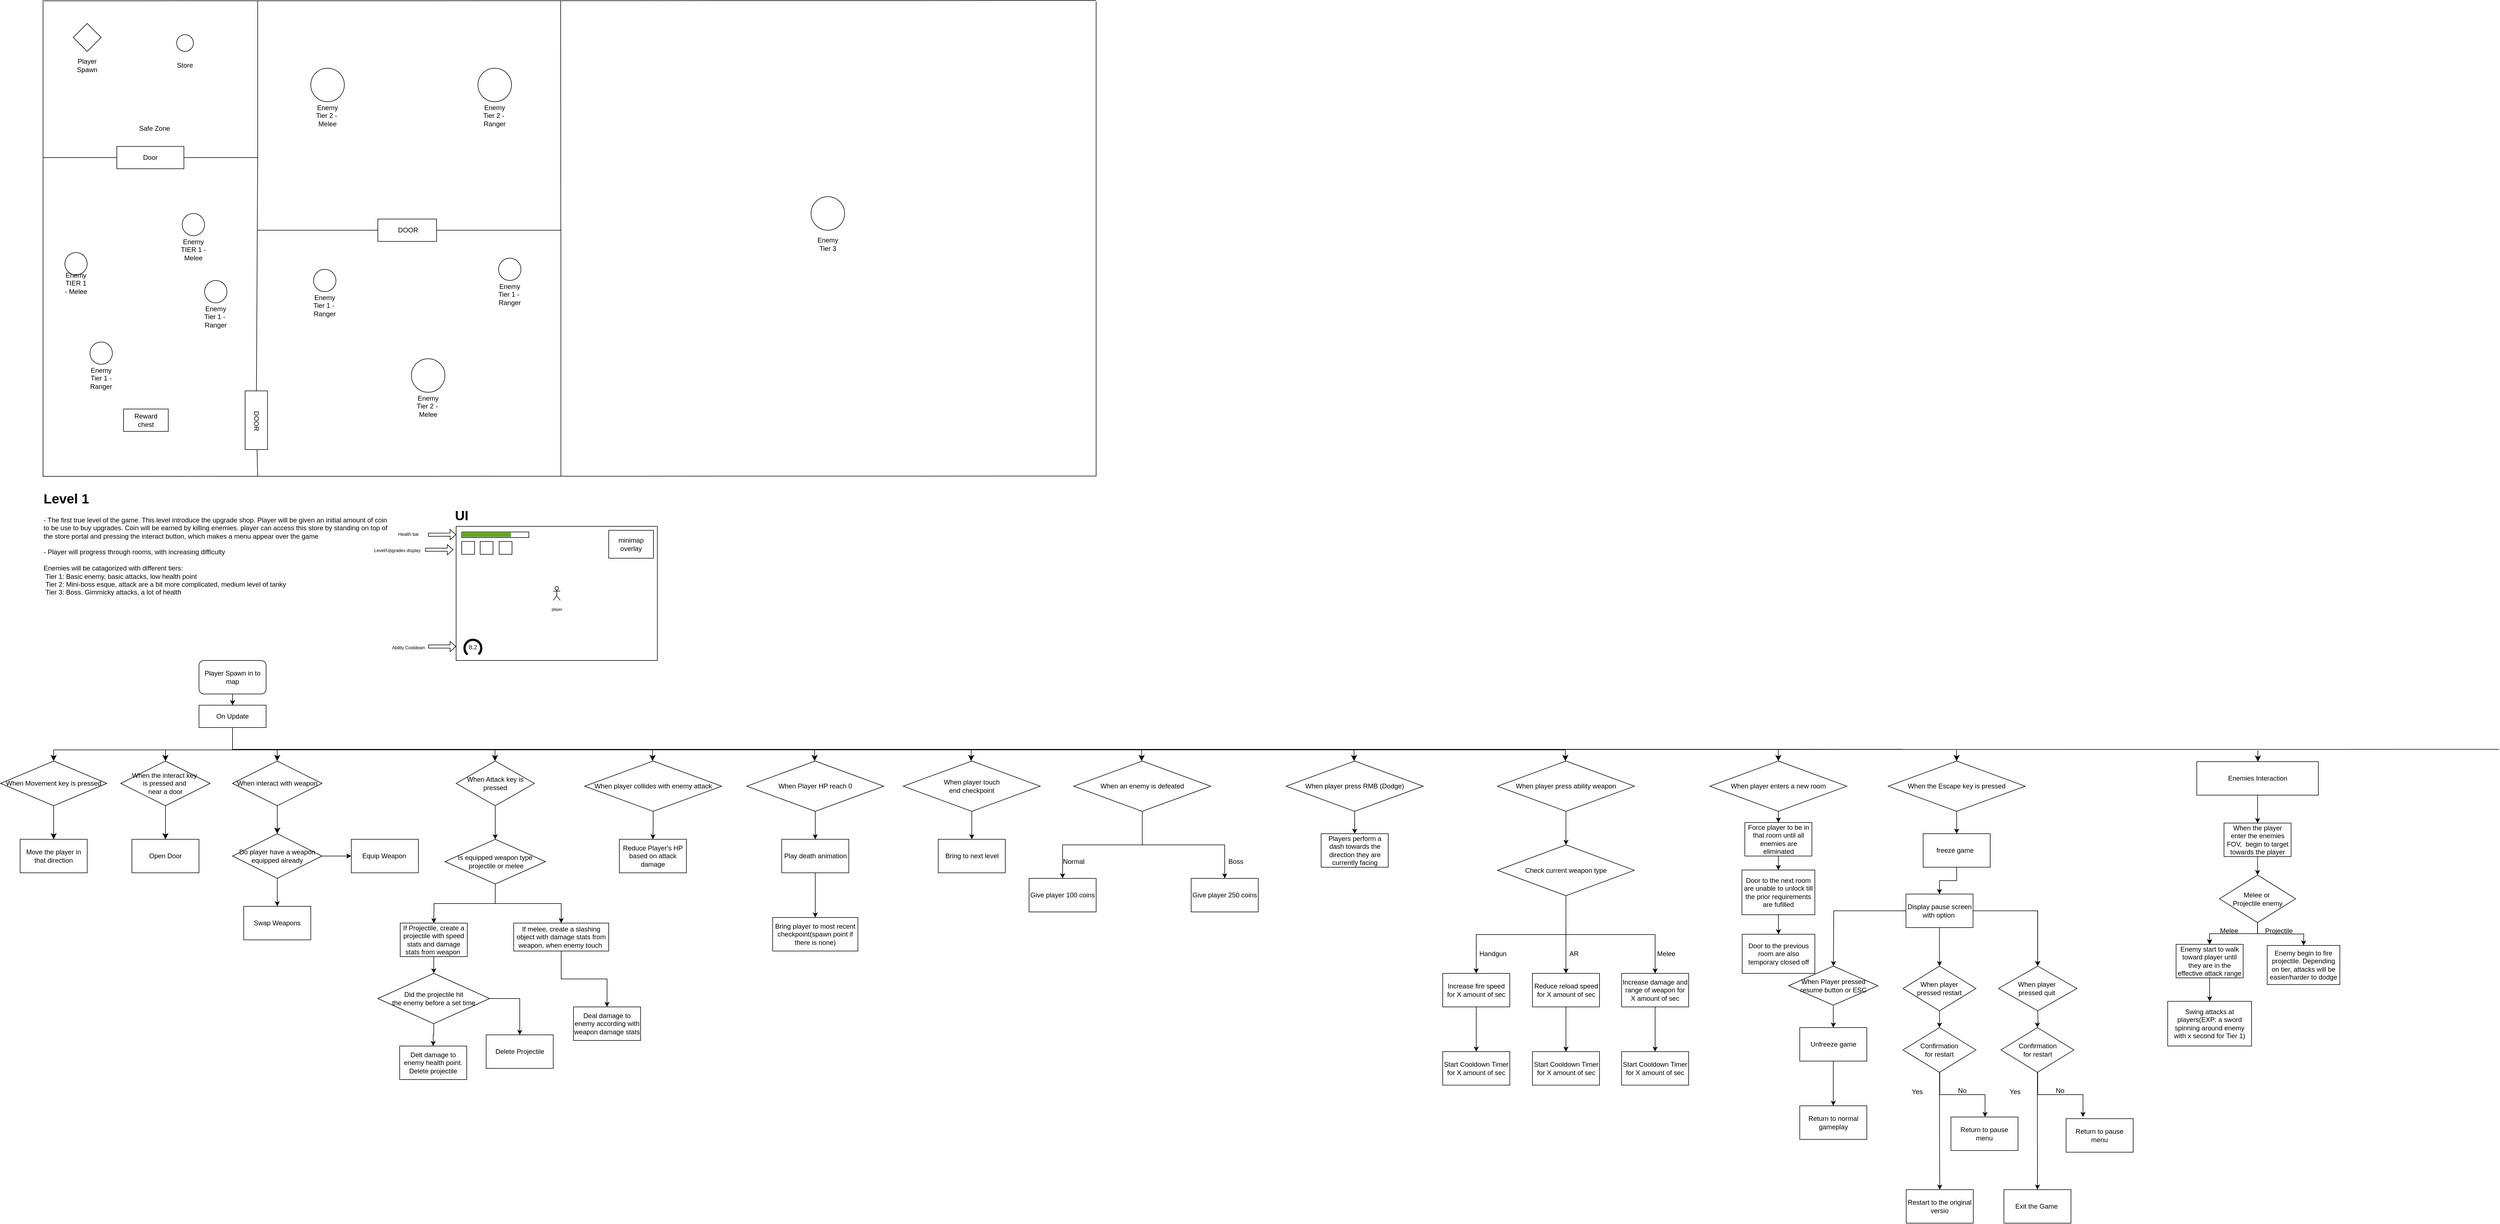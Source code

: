 <mxfile version="27.0.2">
  <diagram name="Page-1" id="taYUtSJ_4CDuhA6wjiIW">
    <mxGraphModel dx="2427" dy="951" grid="1" gridSize="10" guides="1" tooltips="1" connect="1" arrows="1" fold="1" page="1" pageScale="1" pageWidth="850" pageHeight="1100" math="0" shadow="0" adaptiveColors="auto">
      <root>
        <mxCell id="0" />
        <mxCell id="1" parent="0" />
        <mxCell id="y1AMz8_tglhYnjzdCmDJ-7" value="" style="whiteSpace=wrap;html=1;strokeColor=none;fillColor=light-dark(#FFFFFF,#00CC00);opacity=20;" parent="1" vertex="1">
          <mxGeometry x="-624" y="111" width="384" height="279" as="geometry" />
        </mxCell>
        <mxCell id="h_4dqQD72bOemCukOD2A-11" value="&lt;h1 style=&quot;margin-top: 0px;&quot;&gt;Level 1&amp;nbsp;&lt;/h1&gt;&lt;div&gt;- The first true level of the game. This level introduce the upgrade shop. Player will be given an initial amount of coin to be use to buy upgrades. Coin will be earned by killing enemies. player can access this store by standing on top of the store portal and pressing the interact button, which makes a menu appear over the game&amp;nbsp;&lt;/div&gt;&lt;div&gt;&lt;br&gt;&lt;/div&gt;&lt;div&gt;- Player will progress through rooms, with increasing difficulty&lt;/div&gt;&lt;div&gt;&lt;br&gt;&lt;/div&gt;&lt;div&gt;Enemies will be catagorized with different tiers:&lt;/div&gt;&lt;div&gt;&amp;nbsp;Tier 1: Basic enemy, basic attacks, low health point&lt;/div&gt;&lt;div&gt;&amp;nbsp;Tier 2: Mini-boss esque, attack are a bit more complicated, medium level of tanky&lt;/div&gt;&lt;div&gt;&amp;nbsp;Tier 3: Boss. Gimmicky attacks, a lot of health&lt;/div&gt;" style="text;html=1;whiteSpace=wrap;overflow=hidden;rounded=0;" parent="1" vertex="1">
          <mxGeometry x="-625" y="980" width="620" height="310" as="geometry" />
        </mxCell>
        <mxCell id="E4qFbeiB4ODEOkEXqFHY-1" value="&lt;h1 style=&quot;margin-top: 0px;&quot;&gt;&lt;span style=&quot;background-color: transparent; color: light-dark(rgb(0, 0, 0), rgb(255, 255, 255));&quot;&gt;UI&lt;/span&gt;&lt;/h1&gt;" style="text;html=1;whiteSpace=wrap;overflow=hidden;rounded=0;align=center;" parent="1" vertex="1">
          <mxGeometry x="35" y="1010" width="180" height="40" as="geometry" />
        </mxCell>
        <mxCell id="E4qFbeiB4ODEOkEXqFHY-2" value="" style="rounded=0;whiteSpace=wrap;html=1;" parent="1" vertex="1">
          <mxGeometry x="115" y="1050" width="360" height="240" as="geometry" />
        </mxCell>
        <mxCell id="E4qFbeiB4ODEOkEXqFHY-3" value="" style="rounded=0;whiteSpace=wrap;html=1;" parent="1" vertex="1">
          <mxGeometry x="125" y="1060" width="120" height="10" as="geometry" />
        </mxCell>
        <mxCell id="E4qFbeiB4ODEOkEXqFHY-4" value="" style="rounded=0;whiteSpace=wrap;html=1;fillColor=#60a917;fontColor=#ffffff;strokeColor=none;movable=1;resizable=1;rotatable=1;deletable=1;editable=1;locked=0;connectable=1;" parent="1" vertex="1">
          <mxGeometry x="126" y="1061" width="87" height="8" as="geometry" />
        </mxCell>
        <mxCell id="E4qFbeiB4ODEOkEXqFHY-5" value="" style="ellipse;whiteSpace=wrap;html=1;aspect=fixed;strokeWidth=4;" parent="1" vertex="1">
          <mxGeometry x="130" y="1253" width="30" height="30" as="geometry" />
        </mxCell>
        <mxCell id="E4qFbeiB4ODEOkEXqFHY-7" value="&lt;font face=&quot;Tahoma&quot;&gt;8.2&lt;/font&gt;" style="text;html=1;align=center;verticalAlign=middle;whiteSpace=wrap;rounded=0;" parent="1" vertex="1">
          <mxGeometry x="115" y="1251" width="60" height="30" as="geometry" />
        </mxCell>
        <mxCell id="E4qFbeiB4ODEOkEXqFHY-8" value="minimap overlay" style="rounded=0;whiteSpace=wrap;html=1;" parent="1" vertex="1">
          <mxGeometry x="388" y="1057" width="80" height="50" as="geometry" />
        </mxCell>
        <mxCell id="E4qFbeiB4ODEOkEXqFHY-9" value="" style="shape=flexArrow;endArrow=classic;html=1;rounded=0;width=5.714;endSize=3.095;endWidth=11.565;" parent="1" edge="1">
          <mxGeometry width="50" height="50" relative="1" as="geometry">
            <mxPoint x="65" y="1265" as="sourcePoint" />
            <mxPoint x="115" y="1265" as="targetPoint" />
          </mxGeometry>
        </mxCell>
        <mxCell id="E4qFbeiB4ODEOkEXqFHY-10" value="" style="shape=flexArrow;endArrow=classic;html=1;rounded=0;width=5.714;endSize=3.095;endWidth=11.565;" parent="1" edge="1">
          <mxGeometry width="50" height="50" relative="1" as="geometry">
            <mxPoint x="65" y="1065" as="sourcePoint" />
            <mxPoint x="115" y="1064.76" as="targetPoint" />
          </mxGeometry>
        </mxCell>
        <mxCell id="E4qFbeiB4ODEOkEXqFHY-11" value="&lt;div&gt;&lt;font style=&quot;font-size: 8px;&quot;&gt;Ability&amp;nbsp;&lt;/font&gt;&lt;span style=&quot;font-size: 8px; background-color: transparent; color: light-dark(rgb(0, 0, 0), rgb(255, 255, 255));&quot;&gt;Cooldown&lt;/span&gt;&lt;/div&gt;" style="text;html=1;align=center;verticalAlign=middle;whiteSpace=wrap;rounded=0;" parent="1" vertex="1">
          <mxGeometry x="-15" y="1251" width="90" height="30" as="geometry" />
        </mxCell>
        <mxCell id="E4qFbeiB4ODEOkEXqFHY-12" value="&lt;div&gt;&lt;span style=&quot;font-size: 8px;&quot;&gt;Health bar&lt;/span&gt;&lt;/div&gt;" style="text;html=1;align=center;verticalAlign=middle;whiteSpace=wrap;rounded=0;" parent="1" vertex="1">
          <mxGeometry x="-15" y="1048" width="90" height="30" as="geometry" />
        </mxCell>
        <mxCell id="E4qFbeiB4ODEOkEXqFHY-19" value="" style="whiteSpace=wrap;html=1;aspect=fixed;" parent="1" vertex="1">
          <mxGeometry x="125" y="1077" width="23" height="23" as="geometry" />
        </mxCell>
        <mxCell id="E4qFbeiB4ODEOkEXqFHY-20" value="" style="whiteSpace=wrap;html=1;aspect=fixed;" parent="1" vertex="1">
          <mxGeometry x="158" y="1077" width="23" height="23" as="geometry" />
        </mxCell>
        <mxCell id="E4qFbeiB4ODEOkEXqFHY-21" value="" style="whiteSpace=wrap;html=1;aspect=fixed;" parent="1" vertex="1">
          <mxGeometry x="192" y="1077" width="23" height="23" as="geometry" />
        </mxCell>
        <mxCell id="E4qFbeiB4ODEOkEXqFHY-22" value="" style="shape=flexArrow;endArrow=classic;html=1;rounded=0;width=5.714;endSize=3.095;endWidth=11.565;" parent="1" edge="1">
          <mxGeometry width="50" height="50" relative="1" as="geometry">
            <mxPoint x="60" y="1091.8" as="sourcePoint" />
            <mxPoint x="110" y="1091.8" as="targetPoint" />
          </mxGeometry>
        </mxCell>
        <mxCell id="E4qFbeiB4ODEOkEXqFHY-23" value="&lt;span style=&quot;font-size: 8px;&quot;&gt;Level/Upgrades display&lt;/span&gt;" style="text;html=1;align=center;verticalAlign=middle;whiteSpace=wrap;rounded=0;" parent="1" vertex="1">
          <mxGeometry x="-35" y="1077" width="90" height="30" as="geometry" />
        </mxCell>
        <mxCell id="E4qFbeiB4ODEOkEXqFHY-24" value="" style="triangle;whiteSpace=wrap;html=1;rotation=-90;strokeColor=none;" parent="1" vertex="1">
          <mxGeometry x="137.2" y="1258.45" width="16.87" height="43" as="geometry" />
        </mxCell>
        <mxCell id="E4qFbeiB4ODEOkEXqFHY-25" value="&lt;div&gt;&lt;font style=&quot;font-size: 7px;&quot;&gt;player&lt;/font&gt;&lt;/div&gt;" style="shape=umlActor;verticalLabelPosition=bottom;verticalAlign=top;html=1;outlineConnect=0;rounded=0;" parent="1" vertex="1">
          <mxGeometry x="288.75" y="1157.5" width="12.5" height="25" as="geometry" />
        </mxCell>
        <mxCell id="eXyDsj4oLJ770W_KGHtE-3" style="edgeStyle=orthogonalEdgeStyle;rounded=0;orthogonalLoop=1;jettySize=auto;html=1;exitX=0.5;exitY=1;exitDx=0;exitDy=0;entryX=0.5;entryY=0;entryDx=0;entryDy=0;" parent="1" source="eXyDsj4oLJ770W_KGHtE-1" target="eXyDsj4oLJ770W_KGHtE-2" edge="1">
          <mxGeometry relative="1" as="geometry" />
        </mxCell>
        <mxCell id="eXyDsj4oLJ770W_KGHtE-1" value="Player Spawn in to map" style="rounded=1;whiteSpace=wrap;html=1;" parent="1" vertex="1">
          <mxGeometry x="-345" y="1290" width="120" height="60" as="geometry" />
        </mxCell>
        <mxCell id="eXyDsj4oLJ770W_KGHtE-2" value="On Update" style="rounded=0;whiteSpace=wrap;html=1;" parent="1" vertex="1">
          <mxGeometry x="-345" y="1370" width="120" height="40" as="geometry" />
        </mxCell>
        <mxCell id="Yp42xmwH9Xkohg9ComGU-12" style="edgeStyle=none;curved=1;rounded=0;orthogonalLoop=1;jettySize=auto;html=1;exitX=0.5;exitY=1;exitDx=0;exitDy=0;fontSize=12;startSize=8;endSize=8;" parent="1" source="Yp42xmwH9Xkohg9ComGU-3" target="Yp42xmwH9Xkohg9ComGU-11" edge="1">
          <mxGeometry relative="1" as="geometry" />
        </mxCell>
        <mxCell id="Yp42xmwH9Xkohg9ComGU-3" value="&lt;div&gt;&lt;span style=&quot;background-color: transparent; color: light-dark(rgb(0, 0, 0), rgb(255, 255, 255));&quot;&gt;When Movement key is pressed&lt;/span&gt;&lt;/div&gt;" style="rhombus;whiteSpace=wrap;html=1;" parent="1" vertex="1">
          <mxGeometry x="-700" y="1470" width="190" height="80" as="geometry" />
        </mxCell>
        <mxCell id="Yp42xmwH9Xkohg9ComGU-8" value="" style="endArrow=none;html=1;rounded=0;fontSize=12;startSize=8;endSize=8;curved=1;" parent="1" edge="1">
          <mxGeometry width="50" height="50" relative="1" as="geometry">
            <mxPoint x="-285" y="1450" as="sourcePoint" />
            <mxPoint x="-285" y="1410" as="targetPoint" />
          </mxGeometry>
        </mxCell>
        <mxCell id="Yp42xmwH9Xkohg9ComGU-9" value="" style="endArrow=none;html=1;rounded=0;fontSize=12;startSize=8;endSize=8;curved=1;" parent="1" edge="1">
          <mxGeometry width="50" height="50" relative="1" as="geometry">
            <mxPoint x="-285" y="1450" as="sourcePoint" />
            <mxPoint x="-605" y="1450" as="targetPoint" />
          </mxGeometry>
        </mxCell>
        <mxCell id="Yp42xmwH9Xkohg9ComGU-10" value="" style="endArrow=classic;html=1;rounded=0;fontSize=12;startSize=8;endSize=8;curved=1;entryX=0.5;entryY=0;entryDx=0;entryDy=0;" parent="1" target="Yp42xmwH9Xkohg9ComGU-3" edge="1">
          <mxGeometry width="50" height="50" relative="1" as="geometry">
            <mxPoint x="-605" y="1450" as="sourcePoint" />
            <mxPoint x="-655" y="1460" as="targetPoint" />
          </mxGeometry>
        </mxCell>
        <mxCell id="Yp42xmwH9Xkohg9ComGU-11" value="Move the player in that direction" style="rounded=0;whiteSpace=wrap;html=1;" parent="1" vertex="1">
          <mxGeometry x="-665" y="1610" width="120" height="60" as="geometry" />
        </mxCell>
        <mxCell id="Yp42xmwH9Xkohg9ComGU-16" value="" style="edgeStyle=none;curved=1;rounded=0;orthogonalLoop=1;jettySize=auto;html=1;fontSize=12;startSize=8;endSize=8;" parent="1" source="Yp42xmwH9Xkohg9ComGU-13" target="Yp42xmwH9Xkohg9ComGU-15" edge="1">
          <mxGeometry relative="1" as="geometry" />
        </mxCell>
        <mxCell id="Yp42xmwH9Xkohg9ComGU-13" value="When the interact key&amp;nbsp;&lt;div&gt;is pressed and&amp;nbsp;&lt;/div&gt;&lt;div&gt;near&amp;nbsp;&lt;span style=&quot;background-color: transparent; color: light-dark(rgb(0, 0, 0), rgb(255, 255, 255));&quot;&gt;a door&lt;/span&gt;&lt;/div&gt;" style="rhombus;whiteSpace=wrap;html=1;" parent="1" vertex="1">
          <mxGeometry x="-485" y="1470" width="160" height="80" as="geometry" />
        </mxCell>
        <mxCell id="Yp42xmwH9Xkohg9ComGU-14" value="" style="endArrow=classic;html=1;rounded=0;fontSize=12;startSize=8;endSize=8;curved=1;" parent="1" target="Yp42xmwH9Xkohg9ComGU-13" edge="1">
          <mxGeometry width="50" height="50" relative="1" as="geometry">
            <mxPoint x="-405" y="1450" as="sourcePoint" />
            <mxPoint x="-355" y="1400" as="targetPoint" />
          </mxGeometry>
        </mxCell>
        <mxCell id="Yp42xmwH9Xkohg9ComGU-15" value="Open Door" style="whiteSpace=wrap;html=1;" parent="1" vertex="1">
          <mxGeometry x="-465" y="1610" width="120" height="60" as="geometry" />
        </mxCell>
        <mxCell id="Yp42xmwH9Xkohg9ComGU-23" value="" style="edgeStyle=none;curved=1;rounded=0;orthogonalLoop=1;jettySize=auto;html=1;fontSize=12;startSize=8;endSize=8;" parent="1" source="Yp42xmwH9Xkohg9ComGU-17" target="Yp42xmwH9Xkohg9ComGU-22" edge="1">
          <mxGeometry relative="1" as="geometry" />
        </mxCell>
        <mxCell id="Yp42xmwH9Xkohg9ComGU-17" value="When interact with weapon" style="rhombus;whiteSpace=wrap;html=1;" parent="1" vertex="1">
          <mxGeometry x="-285" y="1470" width="160" height="80" as="geometry" />
        </mxCell>
        <mxCell id="Yp42xmwH9Xkohg9ComGU-18" value="" style="endArrow=none;html=1;rounded=0;fontSize=12;startSize=8;endSize=8;curved=1;" parent="1" edge="1">
          <mxGeometry width="50" height="50" relative="1" as="geometry">
            <mxPoint x="-285" y="1450" as="sourcePoint" />
            <mxPoint x="2100" y="1450" as="targetPoint" />
          </mxGeometry>
        </mxCell>
        <mxCell id="Yp42xmwH9Xkohg9ComGU-19" value="" style="endArrow=classic;html=1;rounded=0;fontSize=12;startSize=8;endSize=8;curved=1;" parent="1" edge="1">
          <mxGeometry width="50" height="50" relative="1" as="geometry">
            <mxPoint x="-205.11" y="1450" as="sourcePoint" />
            <mxPoint x="-205.11" y="1470" as="targetPoint" />
          </mxGeometry>
        </mxCell>
        <mxCell id="q4_9x-0cVKSZLk66gTpS-1" style="edgeStyle=orthogonalEdgeStyle;rounded=0;orthogonalLoop=1;jettySize=auto;html=1;exitX=1;exitY=0.5;exitDx=0;exitDy=0;" parent="1" edge="1">
          <mxGeometry relative="1" as="geometry">
            <mxPoint x="-72.5" y="1640" as="targetPoint" />
            <mxPoint x="-152.5" y="1640" as="sourcePoint" />
          </mxGeometry>
        </mxCell>
        <mxCell id="q4_9x-0cVKSZLk66gTpS-3" style="edgeStyle=orthogonalEdgeStyle;rounded=0;orthogonalLoop=1;jettySize=auto;html=1;exitX=0.5;exitY=1;exitDx=0;exitDy=0;" parent="1" source="Yp42xmwH9Xkohg9ComGU-22" edge="1">
          <mxGeometry relative="1" as="geometry">
            <mxPoint x="-205" y="1730" as="targetPoint" />
          </mxGeometry>
        </mxCell>
        <mxCell id="Yp42xmwH9Xkohg9ComGU-22" value="Do player have a weapon&lt;div&gt;equipped already&lt;/div&gt;" style="rhombus;whiteSpace=wrap;html=1;" parent="1" vertex="1">
          <mxGeometry x="-285" y="1600" width="160" height="80" as="geometry" />
        </mxCell>
        <mxCell id="q4_9x-0cVKSZLk66gTpS-2" value="Equip Weapon&amp;nbsp;" style="rounded=0;whiteSpace=wrap;html=1;" parent="1" vertex="1">
          <mxGeometry x="-72.5" y="1610" width="120" height="60" as="geometry" />
        </mxCell>
        <mxCell id="q4_9x-0cVKSZLk66gTpS-4" value="Swap Weapons" style="rounded=0;whiteSpace=wrap;html=1;" parent="1" vertex="1">
          <mxGeometry x="-265" y="1730" width="120" height="60" as="geometry" />
        </mxCell>
        <mxCell id="q4_9x-0cVKSZLk66gTpS-8" value="" style="endArrow=classic;html=1;rounded=0;fontSize=12;startSize=8;endSize=8;curved=1;" parent="1" edge="1">
          <mxGeometry width="50" height="50" relative="1" as="geometry">
            <mxPoint x="184.6" y="1450" as="sourcePoint" />
            <mxPoint x="184.6" y="1470" as="targetPoint" />
          </mxGeometry>
        </mxCell>
        <mxCell id="q4_9x-0cVKSZLk66gTpS-11" style="edgeStyle=orthogonalEdgeStyle;rounded=0;orthogonalLoop=1;jettySize=auto;html=1;exitX=0.5;exitY=1;exitDx=0;exitDy=0;entryX=0.5;entryY=0;entryDx=0;entryDy=0;" parent="1" source="q4_9x-0cVKSZLk66gTpS-9" edge="1">
          <mxGeometry relative="1" as="geometry">
            <mxPoint x="185" y="1610" as="targetPoint" />
          </mxGeometry>
        </mxCell>
        <mxCell id="q4_9x-0cVKSZLk66gTpS-9" value="When Attack key is pressed" style="rhombus;whiteSpace=wrap;html=1;" parent="1" vertex="1">
          <mxGeometry x="115" y="1470" width="140" height="80" as="geometry" />
        </mxCell>
        <mxCell id="q4_9x-0cVKSZLk66gTpS-14" style="edgeStyle=orthogonalEdgeStyle;rounded=0;orthogonalLoop=1;jettySize=auto;html=1;exitX=0.5;exitY=1;exitDx=0;exitDy=0;" parent="1" source="q4_9x-0cVKSZLk66gTpS-12" edge="1">
          <mxGeometry relative="1" as="geometry">
            <mxPoint x="75" y="1760" as="targetPoint" />
            <mxPoint x="185" y="1730" as="sourcePoint" />
          </mxGeometry>
        </mxCell>
        <mxCell id="q4_9x-0cVKSZLk66gTpS-16" value="" style="edgeStyle=orthogonalEdgeStyle;rounded=0;orthogonalLoop=1;jettySize=auto;html=1;" parent="1" source="q4_9x-0cVKSZLk66gTpS-12" target="q4_9x-0cVKSZLk66gTpS-15" edge="1">
          <mxGeometry relative="1" as="geometry" />
        </mxCell>
        <mxCell id="q4_9x-0cVKSZLk66gTpS-12" value="Is equipped weapon type&lt;div&gt;&amp;nbsp;projectile or melee&lt;/div&gt;" style="rhombus;whiteSpace=wrap;html=1;rounded=0;" parent="1" vertex="1">
          <mxGeometry x="95" y="1610" width="180" height="80" as="geometry" />
        </mxCell>
        <mxCell id="lq5Zol3VYvwU5_5nPJsw-11" value="" style="edgeStyle=orthogonalEdgeStyle;rounded=0;orthogonalLoop=1;jettySize=auto;html=1;" parent="1" source="q4_9x-0cVKSZLk66gTpS-15" target="lq5Zol3VYvwU5_5nPJsw-10" edge="1">
          <mxGeometry relative="1" as="geometry" />
        </mxCell>
        <mxCell id="q4_9x-0cVKSZLk66gTpS-15" value="If melee, create a slashing object with damage stats from weapon, when enemy touch&amp;nbsp;" style="whiteSpace=wrap;html=1;rounded=0;" parent="1" vertex="1">
          <mxGeometry x="218" y="1760" width="170" height="50" as="geometry" />
        </mxCell>
        <mxCell id="lq5Zol3VYvwU5_5nPJsw-5" value="" style="edgeStyle=orthogonalEdgeStyle;rounded=0;orthogonalLoop=1;jettySize=auto;html=1;" parent="1" source="q4_9x-0cVKSZLk66gTpS-17" target="lq5Zol3VYvwU5_5nPJsw-4" edge="1">
          <mxGeometry relative="1" as="geometry" />
        </mxCell>
        <mxCell id="q4_9x-0cVKSZLk66gTpS-17" value="If Projectile, create a projectile with speed stats and damage stats from weapon&amp;nbsp;" style="rounded=0;whiteSpace=wrap;html=1;" parent="1" vertex="1">
          <mxGeometry x="15" y="1760" width="120" height="60" as="geometry" />
        </mxCell>
        <mxCell id="lq5Zol3VYvwU5_5nPJsw-1" style="edgeStyle=orthogonalEdgeStyle;rounded=0;orthogonalLoop=1;jettySize=auto;html=1;exitX=0.5;exitY=1;exitDx=0;exitDy=0;" parent="1" source="q4_9x-0cVKSZLk66gTpS-15" target="q4_9x-0cVKSZLk66gTpS-15" edge="1">
          <mxGeometry relative="1" as="geometry" />
        </mxCell>
        <mxCell id="lq5Zol3VYvwU5_5nPJsw-7" value="" style="edgeStyle=orthogonalEdgeStyle;rounded=0;orthogonalLoop=1;jettySize=auto;html=1;" parent="1" source="lq5Zol3VYvwU5_5nPJsw-4" target="lq5Zol3VYvwU5_5nPJsw-6" edge="1">
          <mxGeometry relative="1" as="geometry" />
        </mxCell>
        <mxCell id="lq5Zol3VYvwU5_5nPJsw-9" value="" style="edgeStyle=orthogonalEdgeStyle;rounded=0;orthogonalLoop=1;jettySize=auto;html=1;exitX=1;exitY=0.5;exitDx=0;exitDy=0;" parent="1" source="lq5Zol3VYvwU5_5nPJsw-4" target="lq5Zol3VYvwU5_5nPJsw-8" edge="1">
          <mxGeometry relative="1" as="geometry" />
        </mxCell>
        <mxCell id="lq5Zol3VYvwU5_5nPJsw-4" value="Did the projectile hit&lt;div&gt;the enemy before a set time&lt;/div&gt;" style="rhombus;whiteSpace=wrap;html=1;rounded=0;" parent="1" vertex="1">
          <mxGeometry x="-25" y="1850" width="200" height="90" as="geometry" />
        </mxCell>
        <mxCell id="lq5Zol3VYvwU5_5nPJsw-6" value="Delt damage to enemy health point. Delete projectile" style="whiteSpace=wrap;html=1;rounded=0;" parent="1" vertex="1">
          <mxGeometry x="14" y="1980" width="120" height="60" as="geometry" />
        </mxCell>
        <mxCell id="lq5Zol3VYvwU5_5nPJsw-8" value="Delete Projectile" style="whiteSpace=wrap;html=1;rounded=0;" parent="1" vertex="1">
          <mxGeometry x="168.75" y="1960" width="120" height="60" as="geometry" />
        </mxCell>
        <mxCell id="lq5Zol3VYvwU5_5nPJsw-10" value="Deal damage to enemy according with weapon damage stats" style="whiteSpace=wrap;html=1;rounded=0;" parent="1" vertex="1">
          <mxGeometry x="325" y="1910" width="120" height="60" as="geometry" />
        </mxCell>
        <mxCell id="MKZqPjybAPE5XbvGpNHw-1" value="" style="endArrow=classic;html=1;rounded=0;fontSize=12;startSize=8;endSize=8;curved=1;" parent="1" edge="1">
          <mxGeometry width="50" height="50" relative="1" as="geometry">
            <mxPoint x="466.41" y="1450" as="sourcePoint" />
            <mxPoint x="466.41" y="1470" as="targetPoint" />
          </mxGeometry>
        </mxCell>
        <mxCell id="MKZqPjybAPE5XbvGpNHw-4" value="" style="edgeStyle=orthogonalEdgeStyle;rounded=0;orthogonalLoop=1;jettySize=auto;html=1;" parent="1" source="MKZqPjybAPE5XbvGpNHw-2" target="MKZqPjybAPE5XbvGpNHw-3" edge="1">
          <mxGeometry relative="1" as="geometry" />
        </mxCell>
        <mxCell id="MKZqPjybAPE5XbvGpNHw-2" value="When player collides with enemy attack" style="rhombus;whiteSpace=wrap;html=1;" parent="1" vertex="1">
          <mxGeometry x="345" y="1470" width="245" height="90" as="geometry" />
        </mxCell>
        <mxCell id="MKZqPjybAPE5XbvGpNHw-3" value="Reduce Player&#39;s HP based on attack damage" style="whiteSpace=wrap;html=1;" parent="1" vertex="1">
          <mxGeometry x="407" y="1610" width="120" height="60" as="geometry" />
        </mxCell>
        <mxCell id="MKZqPjybAPE5XbvGpNHw-5" value="" style="endArrow=classic;html=1;rounded=0;fontSize=12;startSize=8;endSize=8;curved=1;" parent="1" edge="1">
          <mxGeometry width="50" height="50" relative="1" as="geometry">
            <mxPoint x="756.41" y="1450" as="sourcePoint" />
            <mxPoint x="756.41" y="1470" as="targetPoint" />
          </mxGeometry>
        </mxCell>
        <mxCell id="MKZqPjybAPE5XbvGpNHw-10" value="" style="edgeStyle=orthogonalEdgeStyle;rounded=0;orthogonalLoop=1;jettySize=auto;html=1;" parent="1" source="MKZqPjybAPE5XbvGpNHw-6" target="MKZqPjybAPE5XbvGpNHw-9" edge="1">
          <mxGeometry relative="1" as="geometry" />
        </mxCell>
        <mxCell id="MKZqPjybAPE5XbvGpNHw-6" value="When Player HP reach 0" style="rhombus;whiteSpace=wrap;html=1;" parent="1" vertex="1">
          <mxGeometry x="635" y="1470" width="245" height="90" as="geometry" />
        </mxCell>
        <mxCell id="MKZqPjybAPE5XbvGpNHw-12" value="" style="edgeStyle=orthogonalEdgeStyle;rounded=0;orthogonalLoop=1;jettySize=auto;html=1;" parent="1" source="MKZqPjybAPE5XbvGpNHw-9" target="MKZqPjybAPE5XbvGpNHw-11" edge="1">
          <mxGeometry relative="1" as="geometry" />
        </mxCell>
        <mxCell id="MKZqPjybAPE5XbvGpNHw-9" value="Play death animation" style="whiteSpace=wrap;html=1;" parent="1" vertex="1">
          <mxGeometry x="697.5" y="1610" width="120" height="60" as="geometry" />
        </mxCell>
        <mxCell id="MKZqPjybAPE5XbvGpNHw-11" value="Bring player to most recent checkpoint(spawn point if there is none)" style="whiteSpace=wrap;html=1;" parent="1" vertex="1">
          <mxGeometry x="681.25" y="1750" width="152.5" height="60" as="geometry" />
        </mxCell>
        <mxCell id="MKZqPjybAPE5XbvGpNHw-15" value="" style="endArrow=classic;html=1;rounded=0;fontSize=12;startSize=8;endSize=8;curved=1;" parent="1" edge="1">
          <mxGeometry width="50" height="50" relative="1" as="geometry">
            <mxPoint x="1036.41" y="1450" as="sourcePoint" />
            <mxPoint x="1036.41" y="1470" as="targetPoint" />
          </mxGeometry>
        </mxCell>
        <mxCell id="MKZqPjybAPE5XbvGpNHw-18" value="" style="edgeStyle=orthogonalEdgeStyle;rounded=0;orthogonalLoop=1;jettySize=auto;html=1;" parent="1" source="MKZqPjybAPE5XbvGpNHw-16" target="MKZqPjybAPE5XbvGpNHw-17" edge="1">
          <mxGeometry relative="1" as="geometry" />
        </mxCell>
        <mxCell id="MKZqPjybAPE5XbvGpNHw-16" value="When player touch&lt;div&gt;end checkpoint&lt;/div&gt;" style="rhombus;whiteSpace=wrap;html=1;" parent="1" vertex="1">
          <mxGeometry x="915" y="1470" width="245" height="90" as="geometry" />
        </mxCell>
        <mxCell id="MKZqPjybAPE5XbvGpNHw-17" value="Bring to next level" style="whiteSpace=wrap;html=1;" parent="1" vertex="1">
          <mxGeometry x="977.5" y="1610" width="120" height="60" as="geometry" />
        </mxCell>
        <mxCell id="MKZqPjybAPE5XbvGpNHw-19" value="" style="endArrow=classic;html=1;rounded=0;fontSize=12;startSize=8;endSize=8;curved=1;" parent="1" edge="1">
          <mxGeometry width="50" height="50" relative="1" as="geometry">
            <mxPoint x="1341.41" y="1450" as="sourcePoint" />
            <mxPoint x="1341.41" y="1470" as="targetPoint" />
          </mxGeometry>
        </mxCell>
        <mxCell id="MKZqPjybAPE5XbvGpNHw-22" value="" style="edgeStyle=orthogonalEdgeStyle;rounded=0;orthogonalLoop=1;jettySize=auto;html=1;" parent="1" source="MKZqPjybAPE5XbvGpNHw-20" target="MKZqPjybAPE5XbvGpNHw-21" edge="1">
          <mxGeometry relative="1" as="geometry" />
        </mxCell>
        <mxCell id="MKZqPjybAPE5XbvGpNHw-26" value="" style="edgeStyle=orthogonalEdgeStyle;rounded=0;orthogonalLoop=1;jettySize=auto;html=1;" parent="1" source="MKZqPjybAPE5XbvGpNHw-20" target="MKZqPjybAPE5XbvGpNHw-25" edge="1">
          <mxGeometry relative="1" as="geometry" />
        </mxCell>
        <mxCell id="MKZqPjybAPE5XbvGpNHw-20" value="When an enemy is defeated" style="rhombus;whiteSpace=wrap;html=1;" parent="1" vertex="1">
          <mxGeometry x="1220" y="1470" width="245" height="90" as="geometry" />
        </mxCell>
        <mxCell id="MKZqPjybAPE5XbvGpNHw-21" value="Give player 100 coins" style="whiteSpace=wrap;html=1;" parent="1" vertex="1">
          <mxGeometry x="1140" y="1680" width="120" height="60" as="geometry" />
        </mxCell>
        <mxCell id="MKZqPjybAPE5XbvGpNHw-25" value="Give player 250 coins" style="whiteSpace=wrap;html=1;" parent="1" vertex="1">
          <mxGeometry x="1430" y="1680" width="120" height="60" as="geometry" />
        </mxCell>
        <mxCell id="MKZqPjybAPE5XbvGpNHw-27" value="Normal" style="text;html=1;align=center;verticalAlign=middle;whiteSpace=wrap;rounded=0;" parent="1" vertex="1">
          <mxGeometry x="1190" y="1635" width="60" height="30" as="geometry" />
        </mxCell>
        <mxCell id="MKZqPjybAPE5XbvGpNHw-29" value="Boss" style="text;html=1;align=center;verticalAlign=middle;whiteSpace=wrap;rounded=0;" parent="1" vertex="1">
          <mxGeometry x="1480" y="1635" width="60" height="30" as="geometry" />
        </mxCell>
        <mxCell id="MKZqPjybAPE5XbvGpNHw-31" value="" style="endArrow=classic;html=1;rounded=0;fontSize=12;startSize=8;endSize=8;curved=1;" parent="1" edge="1">
          <mxGeometry width="50" height="50" relative="1" as="geometry">
            <mxPoint x="1721.41" y="1450" as="sourcePoint" />
            <mxPoint x="1721.41" y="1470" as="targetPoint" />
          </mxGeometry>
        </mxCell>
        <mxCell id="MKZqPjybAPE5XbvGpNHw-34" value="" style="edgeStyle=orthogonalEdgeStyle;rounded=0;orthogonalLoop=1;jettySize=auto;html=1;" parent="1" source="MKZqPjybAPE5XbvGpNHw-32" target="MKZqPjybAPE5XbvGpNHw-33" edge="1">
          <mxGeometry relative="1" as="geometry" />
        </mxCell>
        <mxCell id="MKZqPjybAPE5XbvGpNHw-32" value="When player press RMB (Dodge)" style="rhombus;whiteSpace=wrap;html=1;" parent="1" vertex="1">
          <mxGeometry x="1600" y="1470" width="245" height="90" as="geometry" />
        </mxCell>
        <mxCell id="MKZqPjybAPE5XbvGpNHw-33" value="Players perform a dash towards the direction they are currently facing" style="whiteSpace=wrap;html=1;" parent="1" vertex="1">
          <mxGeometry x="1662.5" y="1600" width="120" height="60" as="geometry" />
        </mxCell>
        <mxCell id="MKZqPjybAPE5XbvGpNHw-37" value="" style="endArrow=classic;html=1;rounded=0;fontSize=12;startSize=8;endSize=8;curved=1;" parent="1" edge="1">
          <mxGeometry width="50" height="50" relative="1" as="geometry">
            <mxPoint x="2099.41" y="1450" as="sourcePoint" />
            <mxPoint x="2099.41" y="1470" as="targetPoint" />
          </mxGeometry>
        </mxCell>
        <mxCell id="MKZqPjybAPE5XbvGpNHw-40" value="" style="edgeStyle=orthogonalEdgeStyle;rounded=0;orthogonalLoop=1;jettySize=auto;html=1;" parent="1" source="MKZqPjybAPE5XbvGpNHw-38" target="MKZqPjybAPE5XbvGpNHw-39" edge="1">
          <mxGeometry relative="1" as="geometry" />
        </mxCell>
        <mxCell id="MKZqPjybAPE5XbvGpNHw-38" value="When player press ability weapon" style="rhombus;whiteSpace=wrap;html=1;" parent="1" vertex="1">
          <mxGeometry x="1978" y="1470" width="245" height="90" as="geometry" />
        </mxCell>
        <mxCell id="MKZqPjybAPE5XbvGpNHw-46" value="" style="edgeStyle=orthogonalEdgeStyle;rounded=0;orthogonalLoop=1;jettySize=auto;html=1;" parent="1" source="MKZqPjybAPE5XbvGpNHw-39" target="MKZqPjybAPE5XbvGpNHw-45" edge="1">
          <mxGeometry relative="1" as="geometry" />
        </mxCell>
        <mxCell id="MKZqPjybAPE5XbvGpNHw-48" value="" style="edgeStyle=orthogonalEdgeStyle;rounded=0;orthogonalLoop=1;jettySize=auto;html=1;" parent="1" source="MKZqPjybAPE5XbvGpNHw-39" target="MKZqPjybAPE5XbvGpNHw-47" edge="1">
          <mxGeometry relative="1" as="geometry" />
        </mxCell>
        <mxCell id="MKZqPjybAPE5XbvGpNHw-50" value="" style="edgeStyle=orthogonalEdgeStyle;rounded=0;orthogonalLoop=1;jettySize=auto;html=1;" parent="1" source="MKZqPjybAPE5XbvGpNHw-39" target="MKZqPjybAPE5XbvGpNHw-49" edge="1">
          <mxGeometry relative="1" as="geometry" />
        </mxCell>
        <mxCell id="MKZqPjybAPE5XbvGpNHw-39" value="Check current weapon type" style="rhombus;whiteSpace=wrap;html=1;" parent="1" vertex="1">
          <mxGeometry x="1978" y="1620" width="245" height="91" as="geometry" />
        </mxCell>
        <mxCell id="MKZqPjybAPE5XbvGpNHw-55" value="" style="edgeStyle=orthogonalEdgeStyle;rounded=0;orthogonalLoop=1;jettySize=auto;html=1;" parent="1" source="MKZqPjybAPE5XbvGpNHw-45" target="MKZqPjybAPE5XbvGpNHw-54" edge="1">
          <mxGeometry relative="1" as="geometry" />
        </mxCell>
        <mxCell id="MKZqPjybAPE5XbvGpNHw-45" value="Increase fire speed for X amount of sec" style="whiteSpace=wrap;html=1;" parent="1" vertex="1">
          <mxGeometry x="1880" y="1850" width="120" height="60" as="geometry" />
        </mxCell>
        <mxCell id="MKZqPjybAPE5XbvGpNHw-57" value="" style="edgeStyle=orthogonalEdgeStyle;rounded=0;orthogonalLoop=1;jettySize=auto;html=1;" parent="1" source="MKZqPjybAPE5XbvGpNHw-47" edge="1">
          <mxGeometry relative="1" as="geometry">
            <mxPoint x="2100.5" y="1990" as="targetPoint" />
          </mxGeometry>
        </mxCell>
        <mxCell id="MKZqPjybAPE5XbvGpNHw-47" value="Reduce reload speed for X amount of sec" style="whiteSpace=wrap;html=1;" parent="1" vertex="1">
          <mxGeometry x="2040.5" y="1850" width="120" height="60" as="geometry" />
        </mxCell>
        <mxCell id="MKZqPjybAPE5XbvGpNHw-59" value="" style="edgeStyle=orthogonalEdgeStyle;rounded=0;orthogonalLoop=1;jettySize=auto;html=1;" parent="1" source="MKZqPjybAPE5XbvGpNHw-49" edge="1">
          <mxGeometry relative="1" as="geometry">
            <mxPoint x="2260.0" y="1990" as="targetPoint" />
          </mxGeometry>
        </mxCell>
        <mxCell id="MKZqPjybAPE5XbvGpNHw-49" value="Increase damage and range of weapon for X amount of sec" style="whiteSpace=wrap;html=1;" parent="1" vertex="1">
          <mxGeometry x="2200" y="1850" width="120" height="60" as="geometry" />
        </mxCell>
        <mxCell id="MKZqPjybAPE5XbvGpNHw-51" value="Handgun" style="text;html=1;align=center;verticalAlign=middle;whiteSpace=wrap;rounded=0;" parent="1" vertex="1">
          <mxGeometry x="1940" y="1800" width="60" height="30" as="geometry" />
        </mxCell>
        <mxCell id="MKZqPjybAPE5XbvGpNHw-52" value="AR" style="text;html=1;align=center;verticalAlign=middle;whiteSpace=wrap;rounded=0;" parent="1" vertex="1">
          <mxGeometry x="2085" y="1800" width="60" height="30" as="geometry" />
        </mxCell>
        <mxCell id="MKZqPjybAPE5XbvGpNHw-53" value="Melee" style="text;html=1;align=center;verticalAlign=middle;whiteSpace=wrap;rounded=0;" parent="1" vertex="1">
          <mxGeometry x="2250" y="1800" width="60" height="30" as="geometry" />
        </mxCell>
        <mxCell id="MKZqPjybAPE5XbvGpNHw-54" value="Start Cooldown Timer for X amount of sec" style="whiteSpace=wrap;html=1;" parent="1" vertex="1">
          <mxGeometry x="1880" y="1990" width="120" height="60" as="geometry" />
        </mxCell>
        <mxCell id="MKZqPjybAPE5XbvGpNHw-60" value="Start Cooldown Timer for X amount of sec" style="whiteSpace=wrap;html=1;" parent="1" vertex="1">
          <mxGeometry x="2040.5" y="1990" width="120" height="60" as="geometry" />
        </mxCell>
        <mxCell id="MKZqPjybAPE5XbvGpNHw-61" value="Start Cooldown Timer for X amount of sec" style="whiteSpace=wrap;html=1;" parent="1" vertex="1">
          <mxGeometry x="2200" y="1990" width="120" height="60" as="geometry" />
        </mxCell>
        <mxCell id="y1AMz8_tglhYnjzdCmDJ-1" value="" style="rhombus;whiteSpace=wrap;html=1;" parent="1" vertex="1">
          <mxGeometry x="-570" y="150" width="50" height="50" as="geometry" />
        </mxCell>
        <mxCell id="y1AMz8_tglhYnjzdCmDJ-2" value="Player Spawn" style="text;html=1;align=center;verticalAlign=middle;whiteSpace=wrap;rounded=0;" parent="1" vertex="1">
          <mxGeometry x="-575" y="210" width="60" height="30" as="geometry" />
        </mxCell>
        <mxCell id="y1AMz8_tglhYnjzdCmDJ-5" value="" style="ellipse;whiteSpace=wrap;html=1;aspect=fixed;" parent="1" vertex="1">
          <mxGeometry x="-385" y="170" width="30" height="30" as="geometry" />
        </mxCell>
        <mxCell id="y1AMz8_tglhYnjzdCmDJ-6" value="Store" style="text;html=1;align=center;verticalAlign=middle;whiteSpace=wrap;rounded=0;" parent="1" vertex="1">
          <mxGeometry x="-400" y="210" width="60" height="30" as="geometry" />
        </mxCell>
        <mxCell id="y1AMz8_tglhYnjzdCmDJ-8" value="Safe Zone" style="text;html=1;align=center;verticalAlign=middle;whiteSpace=wrap;rounded=0;" parent="1" vertex="1">
          <mxGeometry x="-472" y="320" width="95" height="35.5" as="geometry" />
        </mxCell>
        <mxCell id="y1AMz8_tglhYnjzdCmDJ-11" value="" style="endArrow=none;html=1;rounded=0;" parent="1" edge="1">
          <mxGeometry width="50" height="50" relative="1" as="geometry">
            <mxPoint x="-240" y="390" as="sourcePoint" />
            <mxPoint x="-240" y="110" as="targetPoint" />
          </mxGeometry>
        </mxCell>
        <mxCell id="y1AMz8_tglhYnjzdCmDJ-12" value="" style="endArrow=none;html=1;rounded=0;" parent="1" edge="1">
          <mxGeometry width="50" height="50" relative="1" as="geometry">
            <mxPoint x="-624" y="390" as="sourcePoint" />
            <mxPoint x="-239" y="390" as="targetPoint" />
          </mxGeometry>
        </mxCell>
        <mxCell id="G85wXIseEYkvYdd_f73J-1" value="" style="endArrow=none;html=1;rounded=0;" parent="1" edge="1">
          <mxGeometry width="50" height="50" relative="1" as="geometry">
            <mxPoint x="-624" y="960" as="sourcePoint" />
            <mxPoint x="-624" y="111" as="targetPoint" />
          </mxGeometry>
        </mxCell>
        <mxCell id="G85wXIseEYkvYdd_f73J-2" value="" style="endArrow=none;html=1;rounded=0;" parent="1" edge="1">
          <mxGeometry width="50" height="50" relative="1" as="geometry">
            <mxPoint x="-625" y="109.5" as="sourcePoint" />
            <mxPoint x="1260" y="109" as="targetPoint" />
          </mxGeometry>
        </mxCell>
        <mxCell id="G85wXIseEYkvYdd_f73J-3" value="" style="endArrow=none;html=1;rounded=0;" parent="1" edge="1">
          <mxGeometry width="50" height="50" relative="1" as="geometry">
            <mxPoint x="-625" y="960.5" as="sourcePoint" />
            <mxPoint x="1260" y="960" as="targetPoint" />
          </mxGeometry>
        </mxCell>
        <mxCell id="G85wXIseEYkvYdd_f73J-4" value="" style="endArrow=none;html=1;rounded=0;" parent="1" edge="1">
          <mxGeometry width="50" height="50" relative="1" as="geometry">
            <mxPoint x="1260" y="960" as="sourcePoint" />
            <mxPoint x="1260" y="111" as="targetPoint" />
          </mxGeometry>
        </mxCell>
        <mxCell id="G85wXIseEYkvYdd_f73J-5" value="" style="endArrow=none;html=1;rounded=0;" parent="1" source="G85wXIseEYkvYdd_f73J-16" edge="1">
          <mxGeometry width="50" height="50" relative="1" as="geometry">
            <mxPoint x="-240" y="960" as="sourcePoint" />
            <mxPoint x="-240" y="390" as="targetPoint" />
          </mxGeometry>
        </mxCell>
        <mxCell id="G85wXIseEYkvYdd_f73J-6" value="" style="ellipse;whiteSpace=wrap;html=1;aspect=fixed;fillColor=light-dark(#FFFFFF,#FF3333);" parent="1" vertex="1">
          <mxGeometry x="-585" y="560" width="40" height="40" as="geometry" />
        </mxCell>
        <mxCell id="G85wXIseEYkvYdd_f73J-8" value="&lt;div&gt;Enemy&lt;/div&gt;TIER 1&lt;div&gt;- Melee&lt;/div&gt;" style="text;html=1;align=center;verticalAlign=middle;whiteSpace=wrap;rounded=0;" parent="1" vertex="1">
          <mxGeometry x="-595" y="600" width="60" height="30" as="geometry" />
        </mxCell>
        <mxCell id="G85wXIseEYkvYdd_f73J-9" value="" style="ellipse;whiteSpace=wrap;html=1;aspect=fixed;fillColor=light-dark(#FFFFFF,#FF3333);" parent="1" vertex="1">
          <mxGeometry x="-335" y="610" width="40" height="40" as="geometry" />
        </mxCell>
        <mxCell id="G85wXIseEYkvYdd_f73J-10" value="Enemy&lt;div&gt;Tier 1 -&amp;nbsp;&lt;/div&gt;&lt;div&gt;Ranger&lt;/div&gt;" style="text;html=1;align=center;verticalAlign=middle;whiteSpace=wrap;rounded=0;" parent="1" vertex="1">
          <mxGeometry x="-345" y="660" width="60" height="30" as="geometry" />
        </mxCell>
        <mxCell id="G85wXIseEYkvYdd_f73J-11" value="" style="ellipse;whiteSpace=wrap;html=1;aspect=fixed;fillColor=light-dark(#FFFFFF,#FF3333);" parent="1" vertex="1">
          <mxGeometry x="-540" y="720" width="40" height="40" as="geometry" />
        </mxCell>
        <mxCell id="G85wXIseEYkvYdd_f73J-12" value="Enemy&lt;div&gt;Tier 1 - Ranger&lt;/div&gt;" style="text;html=1;align=center;verticalAlign=middle;whiteSpace=wrap;rounded=0;" parent="1" vertex="1">
          <mxGeometry x="-550" y="770" width="60" height="30" as="geometry" />
        </mxCell>
        <mxCell id="G85wXIseEYkvYdd_f73J-13" value="" style="ellipse;whiteSpace=wrap;html=1;aspect=fixed;fillColor=light-dark(#FFFFFF,#FF3333);" parent="1" vertex="1">
          <mxGeometry x="-375" y="490" width="40" height="40" as="geometry" />
        </mxCell>
        <mxCell id="G85wXIseEYkvYdd_f73J-14" value="Enemy&lt;div&gt;TIER 1 -&lt;/div&gt;&lt;div&gt;Melee&lt;/div&gt;" style="text;html=1;align=center;verticalAlign=middle;whiteSpace=wrap;rounded=0;" parent="1" vertex="1">
          <mxGeometry x="-385" y="540" width="60" height="30" as="geometry" />
        </mxCell>
        <mxCell id="G85wXIseEYkvYdd_f73J-15" value="Reward&lt;div&gt;chest&lt;/div&gt;" style="whiteSpace=wrap;html=1;" parent="1" vertex="1">
          <mxGeometry x="-480" y="840" width="80" height="40" as="geometry" />
        </mxCell>
        <mxCell id="G85wXIseEYkvYdd_f73J-17" value="" style="endArrow=none;html=1;rounded=0;" parent="1" target="G85wXIseEYkvYdd_f73J-16" edge="1">
          <mxGeometry width="50" height="50" relative="1" as="geometry">
            <mxPoint x="-240" y="960" as="sourcePoint" />
            <mxPoint x="-240" y="390" as="targetPoint" />
          </mxGeometry>
        </mxCell>
        <mxCell id="G85wXIseEYkvYdd_f73J-16" value="&amp;nbsp;DOOR" style="rounded=0;whiteSpace=wrap;html=1;rotation=90;" parent="1" vertex="1">
          <mxGeometry x="-295" y="840" width="105" height="40" as="geometry" />
        </mxCell>
        <mxCell id="G85wXIseEYkvYdd_f73J-18" value="" style="endArrow=none;html=1;rounded=0;" parent="1" edge="1">
          <mxGeometry width="50" height="50" relative="1" as="geometry">
            <mxPoint x="-241" y="520" as="sourcePoint" />
            <mxPoint x="303" y="520" as="targetPoint" />
          </mxGeometry>
        </mxCell>
        <mxCell id="G85wXIseEYkvYdd_f73J-19" value="" style="endArrow=none;html=1;rounded=0;" parent="1" edge="1">
          <mxGeometry width="50" height="50" relative="1" as="geometry">
            <mxPoint x="302.44" y="520" as="sourcePoint" />
            <mxPoint x="302.44" y="960" as="targetPoint" />
          </mxGeometry>
        </mxCell>
        <mxCell id="G85wXIseEYkvYdd_f73J-20" value="Door" style="rounded=0;whiteSpace=wrap;html=1;" parent="1" vertex="1">
          <mxGeometry x="-492" y="370" width="120" height="40" as="geometry" />
        </mxCell>
        <mxCell id="G85wXIseEYkvYdd_f73J-21" value="&amp;nbsp;DOOR" style="rounded=0;whiteSpace=wrap;html=1;rotation=0;direction=west;" parent="1" vertex="1">
          <mxGeometry x="-25" y="500" width="105" height="40" as="geometry" />
        </mxCell>
        <mxCell id="G85wXIseEYkvYdd_f73J-23" value="" style="ellipse;whiteSpace=wrap;html=1;aspect=fixed;fillColor=light-dark(#FFFFFF,#FF3333);" parent="1" vertex="1">
          <mxGeometry x="191" y="570" width="40" height="40" as="geometry" />
        </mxCell>
        <mxCell id="G85wXIseEYkvYdd_f73J-24" value="Enemy&lt;div&gt;Tier 1 -&amp;nbsp;&lt;/div&gt;&lt;div&gt;Ranger&lt;/div&gt;" style="text;html=1;align=center;verticalAlign=middle;whiteSpace=wrap;rounded=0;" parent="1" vertex="1">
          <mxGeometry x="181" y="620" width="60" height="30" as="geometry" />
        </mxCell>
        <mxCell id="G85wXIseEYkvYdd_f73J-25" value="" style="ellipse;whiteSpace=wrap;html=1;aspect=fixed;fillColor=light-dark(#FFFFFF,#FF3333);" parent="1" vertex="1">
          <mxGeometry x="-140" y="590" width="40" height="40" as="geometry" />
        </mxCell>
        <mxCell id="G85wXIseEYkvYdd_f73J-26" value="Enemy&lt;div&gt;Tier 1 -&amp;nbsp;&lt;/div&gt;&lt;div&gt;Ranger&lt;/div&gt;" style="text;html=1;align=center;verticalAlign=middle;whiteSpace=wrap;rounded=0;" parent="1" vertex="1">
          <mxGeometry x="-150" y="640" width="60" height="30" as="geometry" />
        </mxCell>
        <mxCell id="G85wXIseEYkvYdd_f73J-27" value="" style="ellipse;whiteSpace=wrap;html=1;aspect=fixed;fillColor=light-dark(#FFFFFF,#FFFF00);" parent="1" vertex="1">
          <mxGeometry x="35" y="750" width="60" height="60" as="geometry" />
        </mxCell>
        <mxCell id="G85wXIseEYkvYdd_f73J-28" value="Enemy&lt;div&gt;Tier 2 -&amp;nbsp;&lt;/div&gt;&lt;div&gt;Melee&lt;/div&gt;" style="text;html=1;align=center;verticalAlign=middle;whiteSpace=wrap;rounded=0;" parent="1" vertex="1">
          <mxGeometry x="35" y="820" width="60" height="30" as="geometry" />
        </mxCell>
        <mxCell id="XtfZm6S3y1u6sykADi6S-2" value="" style="endArrow=none;html=1;rounded=0;" parent="1" edge="1">
          <mxGeometry width="50" height="50" relative="1" as="geometry">
            <mxPoint x="302.25" y="520" as="sourcePoint" />
            <mxPoint x="302" y="110" as="targetPoint" />
          </mxGeometry>
        </mxCell>
        <mxCell id="XtfZm6S3y1u6sykADi6S-3" value="" style="ellipse;whiteSpace=wrap;html=1;aspect=fixed;fillColor=light-dark(#FFFFFF,#FFFF00);" parent="1" vertex="1">
          <mxGeometry x="-145" y="230" width="60" height="60" as="geometry" />
        </mxCell>
        <mxCell id="XtfZm6S3y1u6sykADi6S-4" value="Enemy&lt;div&gt;Tier 2 -&amp;nbsp;&lt;/div&gt;&lt;div&gt;Melee&lt;/div&gt;" style="text;html=1;align=center;verticalAlign=middle;whiteSpace=wrap;rounded=0;" parent="1" vertex="1">
          <mxGeometry x="-145" y="300" width="60" height="30" as="geometry" />
        </mxCell>
        <mxCell id="XtfZm6S3y1u6sykADi6S-5" value="" style="ellipse;whiteSpace=wrap;html=1;aspect=fixed;fillColor=light-dark(#FFFFFF,#FFFF00);" parent="1" vertex="1">
          <mxGeometry x="154.07" y="230" width="60" height="60" as="geometry" />
        </mxCell>
        <mxCell id="XtfZm6S3y1u6sykADi6S-6" value="Enemy&lt;div&gt;Tier 2 -&amp;nbsp;&lt;/div&gt;&lt;div&gt;Ranger&lt;/div&gt;" style="text;html=1;align=center;verticalAlign=middle;whiteSpace=wrap;rounded=0;" parent="1" vertex="1">
          <mxGeometry x="154.07" y="300" width="60" height="30" as="geometry" />
        </mxCell>
        <mxCell id="XtfZm6S3y1u6sykADi6S-7" value="" style="ellipse;whiteSpace=wrap;html=1;aspect=fixed;fillColor=light-dark(#FFFFFF,#99004D);" parent="1" vertex="1">
          <mxGeometry x="750" y="460" width="60" height="60" as="geometry" />
        </mxCell>
        <mxCell id="XtfZm6S3y1u6sykADi6S-8" value="Enemy&lt;div&gt;Tier 3&lt;/div&gt;" style="text;html=1;align=center;verticalAlign=middle;whiteSpace=wrap;rounded=0;" parent="1" vertex="1">
          <mxGeometry x="750" y="530" width="60" height="30" as="geometry" />
        </mxCell>
        <mxCell id="i7hB4-bsWyCeOYq-jbDJ-1" value="" style="endArrow=none;html=1;rounded=0;fontSize=12;startSize=8;endSize=8;curved=1;" parent="1" edge="1">
          <mxGeometry width="50" height="50" relative="1" as="geometry">
            <mxPoint x="-285" y="1449" as="sourcePoint" />
            <mxPoint x="2703" y="1449" as="targetPoint" />
          </mxGeometry>
        </mxCell>
        <mxCell id="i7hB4-bsWyCeOYq-jbDJ-2" value="" style="endArrow=none;html=1;rounded=0;fontSize=12;startSize=8;endSize=8;curved=1;" parent="1" edge="1">
          <mxGeometry width="50" height="50" relative="1" as="geometry">
            <mxPoint x="-285" y="1450" as="sourcePoint" />
            <mxPoint x="3769.793" y="1449" as="targetPoint" />
          </mxGeometry>
        </mxCell>
        <mxCell id="i7hB4-bsWyCeOYq-jbDJ-3" value="" style="endArrow=classic;html=1;rounded=0;fontSize=12;startSize=8;endSize=8;curved=1;" parent="1" edge="1">
          <mxGeometry width="50" height="50" relative="1" as="geometry">
            <mxPoint x="2480.41" y="1450" as="sourcePoint" />
            <mxPoint x="2480.41" y="1470" as="targetPoint" />
          </mxGeometry>
        </mxCell>
        <mxCell id="i7hB4-bsWyCeOYq-jbDJ-6" value="" style="edgeStyle=orthogonalEdgeStyle;rounded=0;orthogonalLoop=1;jettySize=auto;html=1;" parent="1" source="i7hB4-bsWyCeOYq-jbDJ-4" target="i7hB4-bsWyCeOYq-jbDJ-5" edge="1">
          <mxGeometry relative="1" as="geometry" />
        </mxCell>
        <mxCell id="i7hB4-bsWyCeOYq-jbDJ-4" value="When player enters a new room" style="rhombus;whiteSpace=wrap;html=1;" parent="1" vertex="1">
          <mxGeometry x="2358" y="1470" width="245" height="90" as="geometry" />
        </mxCell>
        <mxCell id="i7hB4-bsWyCeOYq-jbDJ-8" value="" style="edgeStyle=orthogonalEdgeStyle;rounded=0;orthogonalLoop=1;jettySize=auto;html=1;" parent="1" source="i7hB4-bsWyCeOYq-jbDJ-5" target="i7hB4-bsWyCeOYq-jbDJ-7" edge="1">
          <mxGeometry relative="1" as="geometry" />
        </mxCell>
        <mxCell id="i7hB4-bsWyCeOYq-jbDJ-5" value="Force player to be in that room until all enemies are eliminated" style="whiteSpace=wrap;html=1;" parent="1" vertex="1">
          <mxGeometry x="2420.5" y="1580" width="120" height="60" as="geometry" />
        </mxCell>
        <mxCell id="i7hB4-bsWyCeOYq-jbDJ-46" value="" style="edgeStyle=orthogonalEdgeStyle;rounded=0;orthogonalLoop=1;jettySize=auto;html=1;" parent="1" source="i7hB4-bsWyCeOYq-jbDJ-7" target="i7hB4-bsWyCeOYq-jbDJ-45" edge="1">
          <mxGeometry relative="1" as="geometry" />
        </mxCell>
        <mxCell id="i7hB4-bsWyCeOYq-jbDJ-7" value="Door to the next room are unable to unlock till the prior requirements are fufilled" style="whiteSpace=wrap;html=1;" parent="1" vertex="1">
          <mxGeometry x="2415.25" y="1665" width="130.5" height="80" as="geometry" />
        </mxCell>
        <mxCell id="i7hB4-bsWyCeOYq-jbDJ-9" value="" style="endArrow=classic;html=1;rounded=0;fontSize=12;startSize=8;endSize=8;curved=1;" parent="1" edge="1">
          <mxGeometry width="50" height="50" relative="1" as="geometry">
            <mxPoint x="2799.31" y="1450" as="sourcePoint" />
            <mxPoint x="2799.31" y="1470" as="targetPoint" />
          </mxGeometry>
        </mxCell>
        <mxCell id="i7hB4-bsWyCeOYq-jbDJ-12" value="" style="edgeStyle=orthogonalEdgeStyle;rounded=0;orthogonalLoop=1;jettySize=auto;html=1;" parent="1" source="i7hB4-bsWyCeOYq-jbDJ-10" target="i7hB4-bsWyCeOYq-jbDJ-11" edge="1">
          <mxGeometry relative="1" as="geometry" />
        </mxCell>
        <mxCell id="i7hB4-bsWyCeOYq-jbDJ-10" value="When the Escape key is pressed" style="rhombus;whiteSpace=wrap;html=1;" parent="1" vertex="1">
          <mxGeometry x="2677" y="1470" width="245" height="90" as="geometry" />
        </mxCell>
        <mxCell id="i7hB4-bsWyCeOYq-jbDJ-14" value="" style="edgeStyle=orthogonalEdgeStyle;rounded=0;orthogonalLoop=1;jettySize=auto;html=1;" parent="1" source="i7hB4-bsWyCeOYq-jbDJ-11" target="i7hB4-bsWyCeOYq-jbDJ-13" edge="1">
          <mxGeometry relative="1" as="geometry" />
        </mxCell>
        <mxCell id="i7hB4-bsWyCeOYq-jbDJ-11" value="freeze game&amp;nbsp;&amp;nbsp;" style="whiteSpace=wrap;html=1;" parent="1" vertex="1">
          <mxGeometry x="2739.5" y="1600" width="120" height="60" as="geometry" />
        </mxCell>
        <mxCell id="i7hB4-bsWyCeOYq-jbDJ-17" value="" style="edgeStyle=orthogonalEdgeStyle;rounded=0;orthogonalLoop=1;jettySize=auto;html=1;" parent="1" source="i7hB4-bsWyCeOYq-jbDJ-13" edge="1">
          <mxGeometry relative="1" as="geometry">
            <mxPoint x="2579" y="1837.004" as="targetPoint" />
          </mxGeometry>
        </mxCell>
        <mxCell id="i7hB4-bsWyCeOYq-jbDJ-19" value="" style="edgeStyle=orthogonalEdgeStyle;rounded=0;orthogonalLoop=1;jettySize=auto;html=1;" parent="1" source="i7hB4-bsWyCeOYq-jbDJ-13" target="i7hB4-bsWyCeOYq-jbDJ-18" edge="1">
          <mxGeometry relative="1" as="geometry" />
        </mxCell>
        <mxCell id="i7hB4-bsWyCeOYq-jbDJ-20" value="" style="edgeStyle=orthogonalEdgeStyle;rounded=0;orthogonalLoop=1;jettySize=auto;html=1;" parent="1" source="i7hB4-bsWyCeOYq-jbDJ-13" target="i7hB4-bsWyCeOYq-jbDJ-18" edge="1">
          <mxGeometry relative="1" as="geometry" />
        </mxCell>
        <mxCell id="i7hB4-bsWyCeOYq-jbDJ-21" value="" style="edgeStyle=orthogonalEdgeStyle;rounded=0;orthogonalLoop=1;jettySize=auto;html=1;" parent="1" source="i7hB4-bsWyCeOYq-jbDJ-13" target="i7hB4-bsWyCeOYq-jbDJ-18" edge="1">
          <mxGeometry relative="1" as="geometry" />
        </mxCell>
        <mxCell id="i7hB4-bsWyCeOYq-jbDJ-22" value="" style="edgeStyle=orthogonalEdgeStyle;rounded=0;orthogonalLoop=1;jettySize=auto;html=1;" parent="1" source="i7hB4-bsWyCeOYq-jbDJ-13" target="i7hB4-bsWyCeOYq-jbDJ-18" edge="1">
          <mxGeometry relative="1" as="geometry" />
        </mxCell>
        <mxCell id="i7hB4-bsWyCeOYq-jbDJ-24" value="" style="edgeStyle=orthogonalEdgeStyle;rounded=0;orthogonalLoop=1;jettySize=auto;html=1;" parent="1" source="i7hB4-bsWyCeOYq-jbDJ-13" target="i7hB4-bsWyCeOYq-jbDJ-23" edge="1">
          <mxGeometry relative="1" as="geometry" />
        </mxCell>
        <mxCell id="i7hB4-bsWyCeOYq-jbDJ-13" value="Display pause screen&lt;div&gt;with option&amp;nbsp;&lt;/div&gt;" style="whiteSpace=wrap;html=1;" parent="1" vertex="1">
          <mxGeometry x="2708.74" y="1708" width="120" height="60" as="geometry" />
        </mxCell>
        <mxCell id="sP7tC8DH-ycPfbjM61ny-35" value="" style="edgeStyle=orthogonalEdgeStyle;rounded=0;orthogonalLoop=1;jettySize=auto;html=1;" edge="1" parent="1" source="i7hB4-bsWyCeOYq-jbDJ-16" target="sP7tC8DH-ycPfbjM61ny-34">
          <mxGeometry relative="1" as="geometry" />
        </mxCell>
        <mxCell id="i7hB4-bsWyCeOYq-jbDJ-16" value="When Player pressed&lt;div&gt;&amp;nbsp;resume button or ESC&amp;nbsp;&lt;/div&gt;" style="rhombus;whiteSpace=wrap;html=1;" parent="1" vertex="1">
          <mxGeometry x="2499" y="1837" width="159.5" height="70" as="geometry" />
        </mxCell>
        <mxCell id="i7hB4-bsWyCeOYq-jbDJ-18" value="When player&amp;nbsp;&lt;div&gt;pressed quit&amp;nbsp;&lt;/div&gt;" style="rhombus;whiteSpace=wrap;html=1;" parent="1" vertex="1">
          <mxGeometry x="2874.24" y="1837" width="140.5" height="80" as="geometry" />
        </mxCell>
        <mxCell id="i7hB4-bsWyCeOYq-jbDJ-28" value="" style="edgeStyle=orthogonalEdgeStyle;rounded=0;orthogonalLoop=1;jettySize=auto;html=1;" parent="1" source="i7hB4-bsWyCeOYq-jbDJ-23" target="i7hB4-bsWyCeOYq-jbDJ-27" edge="1">
          <mxGeometry relative="1" as="geometry" />
        </mxCell>
        <mxCell id="i7hB4-bsWyCeOYq-jbDJ-23" value="When player&lt;div&gt;pressed restart&lt;/div&gt;" style="rhombus;whiteSpace=wrap;html=1;" parent="1" vertex="1">
          <mxGeometry x="2703.49" y="1837" width="130.5" height="80" as="geometry" />
        </mxCell>
        <mxCell id="i7hB4-bsWyCeOYq-jbDJ-30" value="" style="edgeStyle=orthogonalEdgeStyle;rounded=0;orthogonalLoop=1;jettySize=auto;html=1;" parent="1" source="i7hB4-bsWyCeOYq-jbDJ-27" target="i7hB4-bsWyCeOYq-jbDJ-29" edge="1">
          <mxGeometry relative="1" as="geometry" />
        </mxCell>
        <mxCell id="i7hB4-bsWyCeOYq-jbDJ-32" value="" style="edgeStyle=orthogonalEdgeStyle;rounded=0;orthogonalLoop=1;jettySize=auto;html=1;exitX=0.559;exitY=0.89;exitDx=0;exitDy=0;exitPerimeter=0;" parent="1" source="i7hB4-bsWyCeOYq-jbDJ-27" target="i7hB4-bsWyCeOYq-jbDJ-31" edge="1">
          <mxGeometry relative="1" as="geometry">
            <mxPoint x="2759.238" y="2066.986" as="sourcePoint" />
            <Array as="points">
              <mxPoint x="2769.24" y="2018" />
              <mxPoint x="2769.24" y="2067" />
              <mxPoint x="2850.24" y="2067" />
            </Array>
          </mxGeometry>
        </mxCell>
        <mxCell id="i7hB4-bsWyCeOYq-jbDJ-27" value="Confirmation&lt;div&gt;for restart&lt;/div&gt;" style="rhombus;whiteSpace=wrap;html=1;" parent="1" vertex="1">
          <mxGeometry x="2703.49" y="1947" width="130.5" height="80" as="geometry" />
        </mxCell>
        <mxCell id="i7hB4-bsWyCeOYq-jbDJ-29" value="Restart to the original versio" style="whiteSpace=wrap;html=1;" parent="1" vertex="1">
          <mxGeometry x="2709.24" y="2237" width="120" height="60" as="geometry" />
        </mxCell>
        <mxCell id="i7hB4-bsWyCeOYq-jbDJ-31" value="Return to pause menu" style="whiteSpace=wrap;html=1;" parent="1" vertex="1">
          <mxGeometry x="2789.24" y="2107.0" width="120" height="60" as="geometry" />
        </mxCell>
        <mxCell id="i7hB4-bsWyCeOYq-jbDJ-34" value="Yes" style="text;html=1;align=center;verticalAlign=middle;whiteSpace=wrap;rounded=0;" parent="1" vertex="1">
          <mxGeometry x="2699.24" y="2047" width="60" height="30" as="geometry" />
        </mxCell>
        <mxCell id="i7hB4-bsWyCeOYq-jbDJ-35" value="No" style="text;html=1;align=center;verticalAlign=middle;resizable=0;points=[];autosize=1;strokeColor=none;fillColor=none;" parent="1" vertex="1">
          <mxGeometry x="2789.24" y="2045" width="40" height="30" as="geometry" />
        </mxCell>
        <mxCell id="i7hB4-bsWyCeOYq-jbDJ-36" value="" style="edgeStyle=orthogonalEdgeStyle;rounded=0;orthogonalLoop=1;jettySize=auto;html=1;" parent="1" target="i7hB4-bsWyCeOYq-jbDJ-39" edge="1">
          <mxGeometry relative="1" as="geometry">
            <mxPoint x="2944.49" y="1917" as="sourcePoint" />
          </mxGeometry>
        </mxCell>
        <mxCell id="i7hB4-bsWyCeOYq-jbDJ-37" value="" style="edgeStyle=orthogonalEdgeStyle;rounded=0;orthogonalLoop=1;jettySize=auto;html=1;" parent="1" source="i7hB4-bsWyCeOYq-jbDJ-39" target="i7hB4-bsWyCeOYq-jbDJ-40" edge="1">
          <mxGeometry relative="1" as="geometry" />
        </mxCell>
        <mxCell id="i7hB4-bsWyCeOYq-jbDJ-38" value="" style="edgeStyle=orthogonalEdgeStyle;rounded=0;orthogonalLoop=1;jettySize=auto;html=1;exitX=0.559;exitY=0.89;exitDx=0;exitDy=0;exitPerimeter=0;" parent="1" source="i7hB4-bsWyCeOYq-jbDJ-39" edge="1">
          <mxGeometry relative="1" as="geometry">
            <mxPoint x="2934.488" y="2066.986" as="sourcePoint" />
            <Array as="points">
              <mxPoint x="2944.49" y="2018" />
              <mxPoint x="2944.49" y="2067" />
              <mxPoint x="3025.49" y="2067" />
            </Array>
            <mxPoint x="3025.48" y="2107.0" as="targetPoint" />
          </mxGeometry>
        </mxCell>
        <mxCell id="i7hB4-bsWyCeOYq-jbDJ-39" value="Confirmation&lt;div&gt;for restart&lt;/div&gt;" style="rhombus;whiteSpace=wrap;html=1;" parent="1" vertex="1">
          <mxGeometry x="2878.74" y="1947" width="130.5" height="80" as="geometry" />
        </mxCell>
        <mxCell id="i7hB4-bsWyCeOYq-jbDJ-40" value="Exit the Game&amp;nbsp;" style="whiteSpace=wrap;html=1;" parent="1" vertex="1">
          <mxGeometry x="2883.99" y="2237" width="120" height="60" as="geometry" />
        </mxCell>
        <mxCell id="i7hB4-bsWyCeOYq-jbDJ-41" value="Return to pause menu" style="whiteSpace=wrap;html=1;" parent="1" vertex="1">
          <mxGeometry x="2995.25" y="2110.0" width="120" height="60" as="geometry" />
        </mxCell>
        <mxCell id="i7hB4-bsWyCeOYq-jbDJ-42" value="Yes" style="text;html=1;align=center;verticalAlign=middle;whiteSpace=wrap;rounded=0;" parent="1" vertex="1">
          <mxGeometry x="2874.49" y="2047" width="60" height="30" as="geometry" />
        </mxCell>
        <mxCell id="i7hB4-bsWyCeOYq-jbDJ-43" value="No" style="text;html=1;align=center;verticalAlign=middle;resizable=0;points=[];autosize=1;strokeColor=none;fillColor=none;" parent="1" vertex="1">
          <mxGeometry x="2964.49" y="2045" width="40" height="30" as="geometry" />
        </mxCell>
        <mxCell id="i7hB4-bsWyCeOYq-jbDJ-45" value="Door to the previous room are also temporary closed off" style="whiteSpace=wrap;html=1;" parent="1" vertex="1">
          <mxGeometry x="2415.75" y="1780" width="130" height="70" as="geometry" />
        </mxCell>
        <mxCell id="sP7tC8DH-ycPfbjM61ny-1" value="" style="endArrow=classic;html=1;rounded=0;fontSize=12;startSize=8;endSize=8;curved=1;" edge="1" parent="1">
          <mxGeometry width="50" height="50" relative="1" as="geometry">
            <mxPoint x="3338.31" y="1451" as="sourcePoint" />
            <mxPoint x="3338.31" y="1471" as="targetPoint" />
          </mxGeometry>
        </mxCell>
        <mxCell id="sP7tC8DH-ycPfbjM61ny-5" value="" style="edgeStyle=orthogonalEdgeStyle;rounded=0;orthogonalLoop=1;jettySize=auto;html=1;" edge="1" parent="1" source="sP7tC8DH-ycPfbjM61ny-3" target="sP7tC8DH-ycPfbjM61ny-4">
          <mxGeometry relative="1" as="geometry" />
        </mxCell>
        <mxCell id="sP7tC8DH-ycPfbjM61ny-3" value="Enemies Interaction" style="rounded=0;whiteSpace=wrap;html=1;" vertex="1" parent="1">
          <mxGeometry x="3229" y="1471" width="217.5" height="60" as="geometry" />
        </mxCell>
        <mxCell id="sP7tC8DH-ycPfbjM61ny-21" value="" style="edgeStyle=orthogonalEdgeStyle;rounded=0;orthogonalLoop=1;jettySize=auto;html=1;" edge="1" parent="1" source="sP7tC8DH-ycPfbjM61ny-4" target="sP7tC8DH-ycPfbjM61ny-20">
          <mxGeometry relative="1" as="geometry" />
        </mxCell>
        <mxCell id="sP7tC8DH-ycPfbjM61ny-4" value="When the player enter the enemies FOV,&amp;nbsp; begin to target towards the player" style="whiteSpace=wrap;html=1;rounded=0;" vertex="1" parent="1">
          <mxGeometry x="3277.75" y="1581" width="120" height="60" as="geometry" />
        </mxCell>
        <mxCell id="sP7tC8DH-ycPfbjM61ny-23" value="" style="edgeStyle=orthogonalEdgeStyle;rounded=0;orthogonalLoop=1;jettySize=auto;html=1;" edge="1" parent="1" source="sP7tC8DH-ycPfbjM61ny-20" target="sP7tC8DH-ycPfbjM61ny-22">
          <mxGeometry relative="1" as="geometry" />
        </mxCell>
        <mxCell id="sP7tC8DH-ycPfbjM61ny-25" value="" style="edgeStyle=orthogonalEdgeStyle;rounded=0;orthogonalLoop=1;jettySize=auto;html=1;" edge="1" parent="1" source="sP7tC8DH-ycPfbjM61ny-20" target="sP7tC8DH-ycPfbjM61ny-22">
          <mxGeometry relative="1" as="geometry" />
        </mxCell>
        <mxCell id="sP7tC8DH-ycPfbjM61ny-20" value="Melee or&amp;nbsp;&lt;div&gt;Projectile enemy&lt;/div&gt;" style="rhombus;whiteSpace=wrap;html=1;rounded=0;" vertex="1" parent="1">
          <mxGeometry x="3269.62" y="1674" width="136.25" height="85" as="geometry" />
        </mxCell>
        <mxCell id="sP7tC8DH-ycPfbjM61ny-31" value="" style="edgeStyle=orthogonalEdgeStyle;rounded=0;orthogonalLoop=1;jettySize=auto;html=1;" edge="1" parent="1" source="sP7tC8DH-ycPfbjM61ny-22" target="sP7tC8DH-ycPfbjM61ny-30">
          <mxGeometry relative="1" as="geometry" />
        </mxCell>
        <mxCell id="sP7tC8DH-ycPfbjM61ny-22" value="Enemy start to walk toward player until they are in the effective attack range" style="whiteSpace=wrap;html=1;rounded=0;" vertex="1" parent="1">
          <mxGeometry x="3192.005" y="1798" width="120" height="60" as="geometry" />
        </mxCell>
        <mxCell id="sP7tC8DH-ycPfbjM61ny-24" value="Melee" style="text;html=1;align=center;verticalAlign=middle;whiteSpace=wrap;rounded=0;" vertex="1" parent="1">
          <mxGeometry x="3257" y="1759" width="60" height="30" as="geometry" />
        </mxCell>
        <mxCell id="sP7tC8DH-ycPfbjM61ny-27" value="" style="edgeStyle=orthogonalEdgeStyle;rounded=0;orthogonalLoop=1;jettySize=auto;html=1;" edge="1" parent="1">
          <mxGeometry relative="1" as="geometry">
            <mxPoint x="3337" y="1779.004" as="sourcePoint" />
            <mxPoint x="3420" y="1800" as="targetPoint" />
          </mxGeometry>
        </mxCell>
        <mxCell id="sP7tC8DH-ycPfbjM61ny-28" value="Enemy begin to fire projectile. Depending on tier, attacks will be easier/harder to dodge" style="whiteSpace=wrap;html=1;rounded=0;" vertex="1" parent="1">
          <mxGeometry x="3355" y="1800" width="129.99" height="70" as="geometry" />
        </mxCell>
        <mxCell id="sP7tC8DH-ycPfbjM61ny-29" value="Projectile" style="text;html=1;align=center;verticalAlign=middle;whiteSpace=wrap;rounded=0;" vertex="1" parent="1">
          <mxGeometry x="3345.87" y="1759" width="60" height="30" as="geometry" />
        </mxCell>
        <mxCell id="sP7tC8DH-ycPfbjM61ny-30" value="Swing attacks at players(EXP: a sword spinning around enemy with x second for Tier 1)" style="whiteSpace=wrap;html=1;rounded=0;" vertex="1" parent="1">
          <mxGeometry x="3177.01" y="1900" width="150" height="80" as="geometry" />
        </mxCell>
        <mxCell id="sP7tC8DH-ycPfbjM61ny-37" value="" style="edgeStyle=orthogonalEdgeStyle;rounded=0;orthogonalLoop=1;jettySize=auto;html=1;" edge="1" parent="1" source="sP7tC8DH-ycPfbjM61ny-34" target="sP7tC8DH-ycPfbjM61ny-36">
          <mxGeometry relative="1" as="geometry" />
        </mxCell>
        <mxCell id="sP7tC8DH-ycPfbjM61ny-34" value="Unfreeze game" style="whiteSpace=wrap;html=1;" vertex="1" parent="1">
          <mxGeometry x="2518.75" y="1947" width="120" height="60" as="geometry" />
        </mxCell>
        <mxCell id="sP7tC8DH-ycPfbjM61ny-36" value="Return to normal gameplay" style="whiteSpace=wrap;html=1;" vertex="1" parent="1">
          <mxGeometry x="2518.75" y="2087" width="120" height="60" as="geometry" />
        </mxCell>
      </root>
    </mxGraphModel>
  </diagram>
</mxfile>
